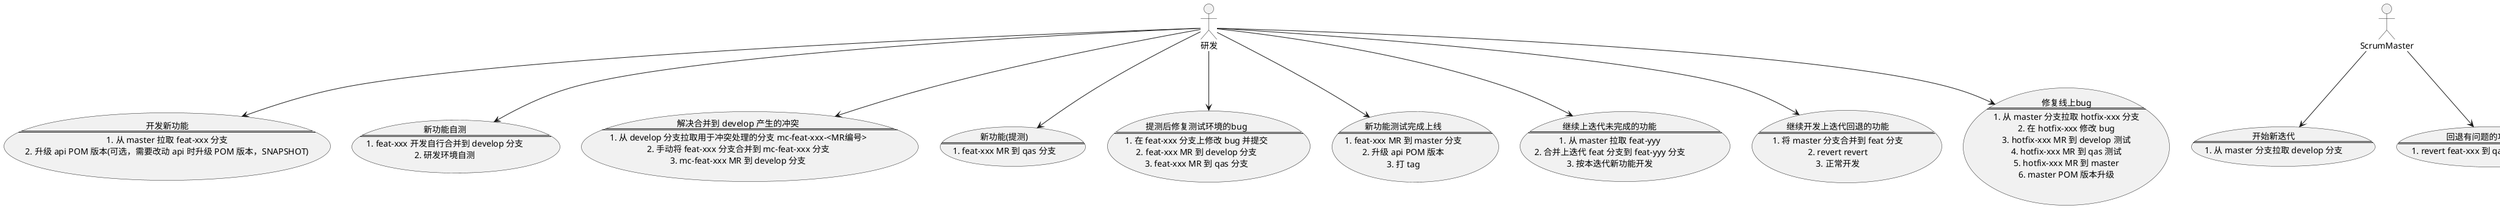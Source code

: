 @startuml
' actors
:研发: as developer
:ScrumMaster: as master

' usecases
usecase sprint_begin as "开始新迭代
==
1. 从 master 分支拉取 develop 分支
"

usecase new_feature as "开发新功能
==
1. 从 master 拉取 feat-xxx 分支
2. 升级 api POM 版本(可选，需要改动 api 时升级 POM 版本，SNAPSHOT)
"

usecase new_feature_self_testing as "新功能自测
==
1. feat-xxx 开发自行合并到 develop 分支
2. 研发环境自测
"

usecase new_feature_merge_to_develop_conflict as "解决合并到 develop 产生的冲突
==
1. 从 develop 分支拉取用于冲突处理的分支 mc-feat-xxx-<MR编号>
2. 手动将 feat-xxx 分支合并到 mc-feat-xxx 分支
3. mc-feat-xxx MR 到 develop 分支
"

usecase new_feature_code_complete as "新功能(提测)
==
1. feat-xxx MR 到 qas 分支
'2. 升级 POM 版本
"

usecase fix_test_bugfix as "提测后修复测试环境的bug
==
1. 在 feat-xxx 分支上修改 bug 并提交
2. feat-xxx MR 到 develop 分支
3. feat-xxx MR 到 qas 分支
"

usecase new_feature_test_complete as "新功能测试完成上线
==
1. feat-xxx MR 到 master 分支
2. 升级 api POM 版本
3. 打 tag
"


usecase resume_last_sprint_feat as "继续上迭代未完成的功能
==
1. 从 master 拉取 feat-yyy
2. 合并上迭代 feat 分支到 feat-yyy 分支
3. 按本迭代新功能开发
"

usecase revert_feat as "回退有问题的功能
==
1. revert feat-xxx 到 qas 分支的 MR
"

usecase resume_reverted_feat as "继续开发上迭代回退的功能
==
1. 将 master 分支合并到 feat 分支
2. revert revert
3. 正常开发
"

usecase hotfix as "修复线上bug
==
1. 从 master 分支拉取 hotfix-xxx 分支
2. 在 hotfix-xxx 修改 bug
3. hotfix-xxx MR 到 develop 测试
4. hotfix-xxx MR 到 qas 测试
5. hotfix-xxx MR 到 master
6. master POM 版本升级
"

' connections
master --> sprint_begin
master --> revert_feat

developer --> new_feature
developer --> new_feature_self_testing
developer --> new_feature_merge_to_develop_conflict
developer --> new_feature_code_complete
developer --> fix_test_bugfix
developer --> new_feature_test_complete
developer --> resume_last_sprint_feat
developer --> resume_reverted_feat
developer --> hotfix

@enduml